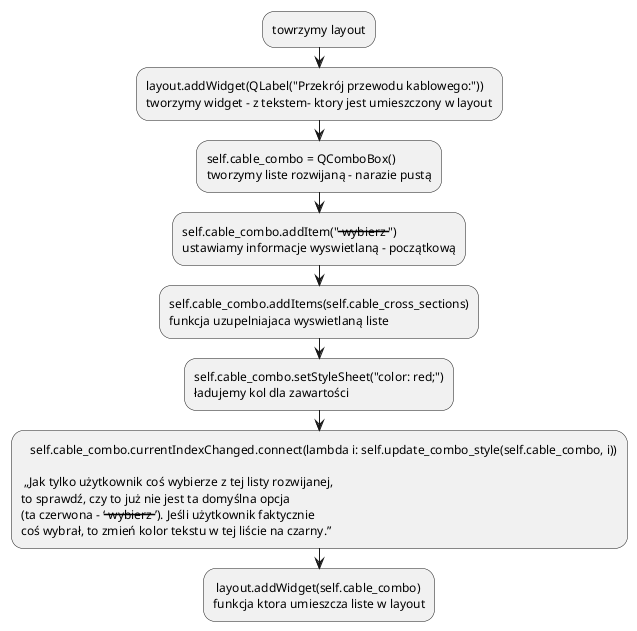 @startuml
:towrzymy layout;
:layout.addWidget(QLabel("Przekrój przewodu kablowego:"))
tworzymy widget - z tekstem- ktory jest umieszczony w layout;
:self.cable_combo = QComboBox()
tworzymy liste rozwijaną - narazie pustą;
:self.cable_combo.addItem("-- wybierz --")
ustawiamy informacje wyswietlaną - początkową;
:self.cable_combo.addItems(self.cable_cross_sections)
funkcja uzupelniajaca wyswietlaną liste;
:self.cable_combo.setStyleSheet("color: red;")
ładujemy kol dla zawartości;
:   self.cable_combo.currentIndexChanged.connect(lambda i: self.update_combo_style(self.cable_combo, i))

 „Jak tylko użytkownik coś wybierze z tej listy rozwijanej,
to sprawdź, czy to już nie jest ta domyślna opcja
(ta czerwona – ‘-- wybierz --’). Jeśli użytkownik faktycznie
coś wybrał, to zmień kolor tekstu w tej liście na czarny.”;
: layout.addWidget(self.cable_combo)
funkcja ktora umieszcza liste w layout;

@enduml